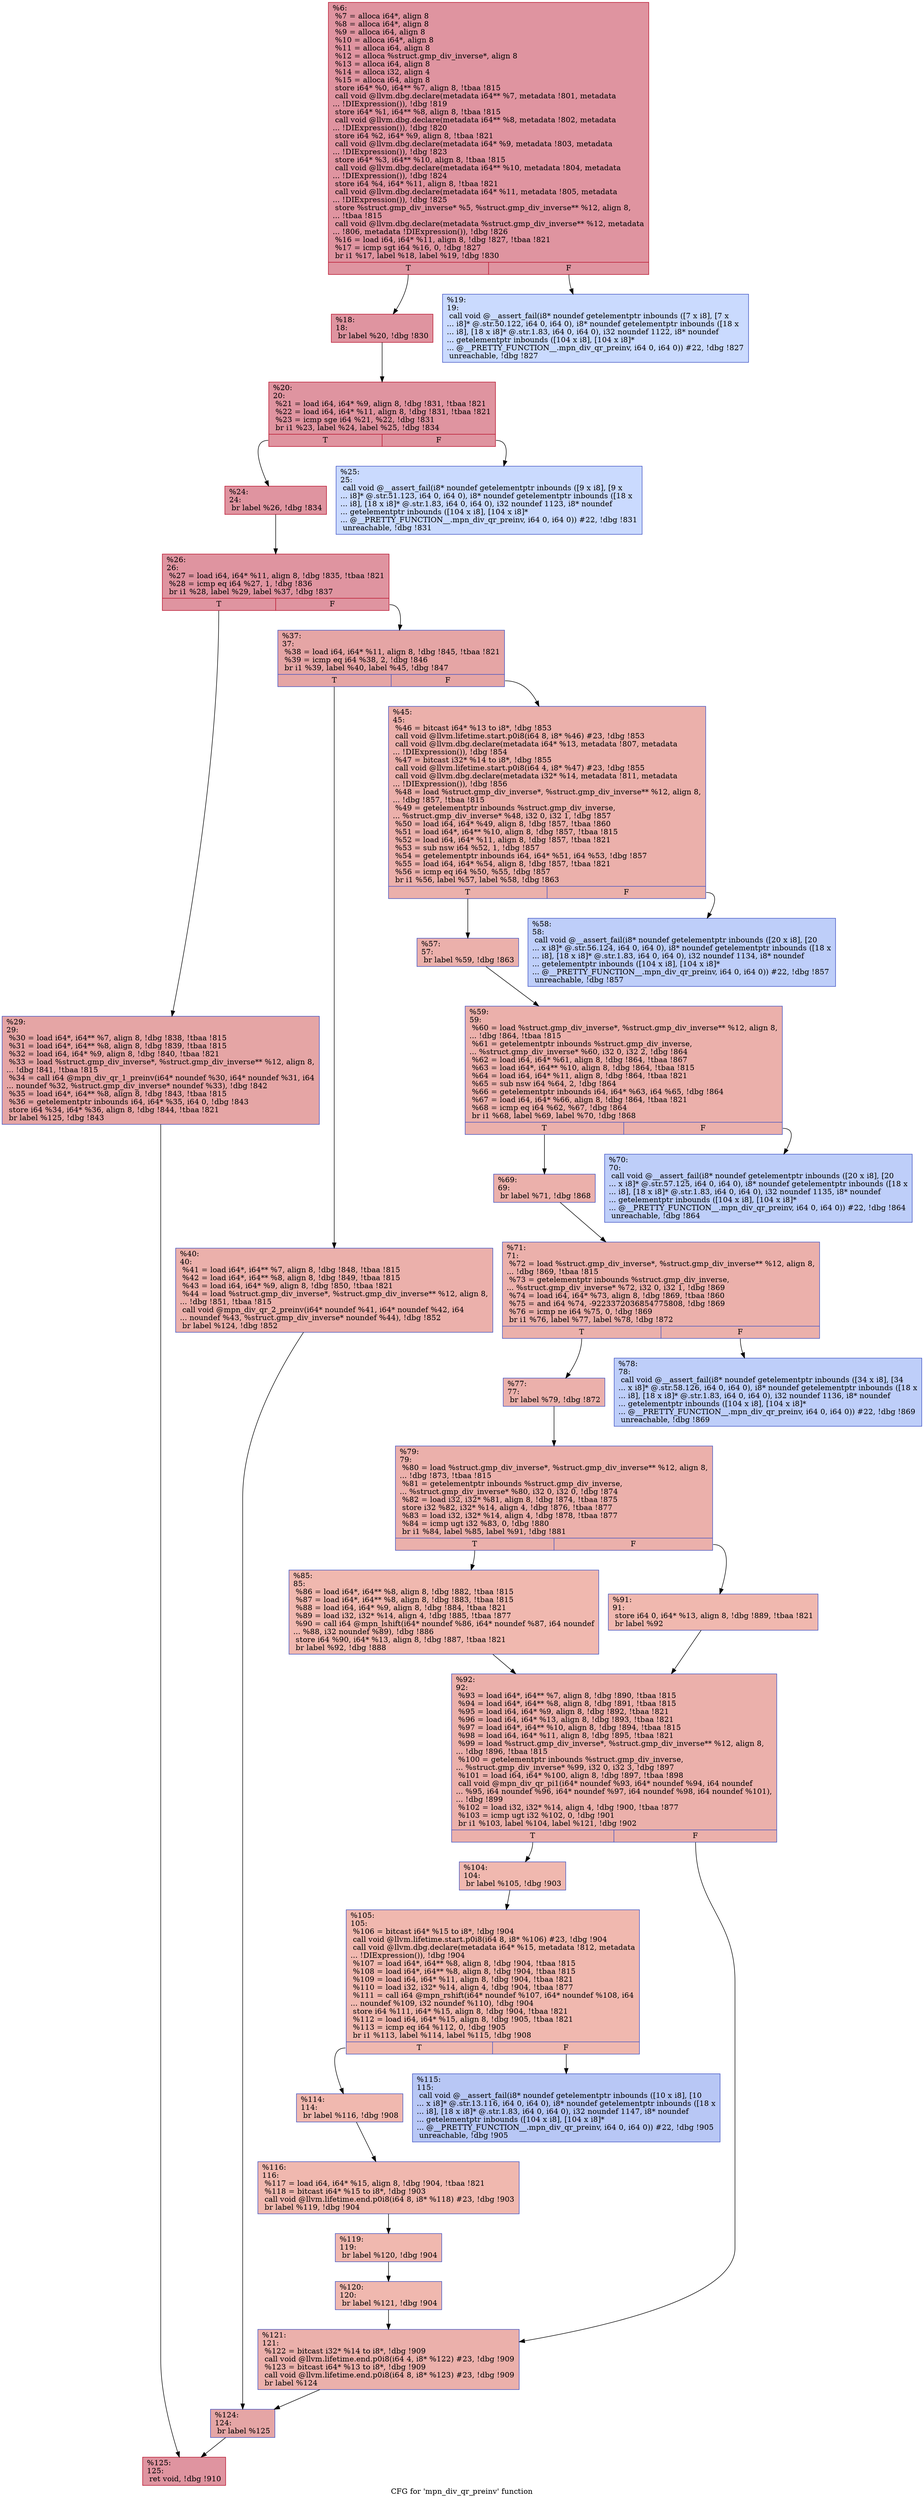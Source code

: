 digraph "CFG for 'mpn_div_qr_preinv' function" {
	label="CFG for 'mpn_div_qr_preinv' function";

	Node0x26e4210 [shape=record,color="#b70d28ff", style=filled, fillcolor="#b70d2870",label="{%6:\l  %7 = alloca i64*, align 8\l  %8 = alloca i64*, align 8\l  %9 = alloca i64, align 8\l  %10 = alloca i64*, align 8\l  %11 = alloca i64, align 8\l  %12 = alloca %struct.gmp_div_inverse*, align 8\l  %13 = alloca i64, align 8\l  %14 = alloca i32, align 4\l  %15 = alloca i64, align 8\l  store i64* %0, i64** %7, align 8, !tbaa !815\l  call void @llvm.dbg.declare(metadata i64** %7, metadata !801, metadata\l... !DIExpression()), !dbg !819\l  store i64* %1, i64** %8, align 8, !tbaa !815\l  call void @llvm.dbg.declare(metadata i64** %8, metadata !802, metadata\l... !DIExpression()), !dbg !820\l  store i64 %2, i64* %9, align 8, !tbaa !821\l  call void @llvm.dbg.declare(metadata i64* %9, metadata !803, metadata\l... !DIExpression()), !dbg !823\l  store i64* %3, i64** %10, align 8, !tbaa !815\l  call void @llvm.dbg.declare(metadata i64** %10, metadata !804, metadata\l... !DIExpression()), !dbg !824\l  store i64 %4, i64* %11, align 8, !tbaa !821\l  call void @llvm.dbg.declare(metadata i64* %11, metadata !805, metadata\l... !DIExpression()), !dbg !825\l  store %struct.gmp_div_inverse* %5, %struct.gmp_div_inverse** %12, align 8,\l... !tbaa !815\l  call void @llvm.dbg.declare(metadata %struct.gmp_div_inverse** %12, metadata\l... !806, metadata !DIExpression()), !dbg !826\l  %16 = load i64, i64* %11, align 8, !dbg !827, !tbaa !821\l  %17 = icmp sgt i64 %16, 0, !dbg !827\l  br i1 %17, label %18, label %19, !dbg !830\l|{<s0>T|<s1>F}}"];
	Node0x26e4210:s0 -> Node0x26e4370;
	Node0x26e4210:s1 -> Node0x26e43c0;
	Node0x26e4370 [shape=record,color="#b70d28ff", style=filled, fillcolor="#b70d2870",label="{%18:\l18:                                               \l  br label %20, !dbg !830\l}"];
	Node0x26e4370 -> Node0x26e4410;
	Node0x26e43c0 [shape=record,color="#3d50c3ff", style=filled, fillcolor="#88abfd70",label="{%19:\l19:                                               \l  call void @__assert_fail(i8* noundef getelementptr inbounds ([7 x i8], [7 x\l... i8]* @.str.50.122, i64 0, i64 0), i8* noundef getelementptr inbounds ([18 x\l... i8], [18 x i8]* @.str.1.83, i64 0, i64 0), i32 noundef 1122, i8* noundef\l... getelementptr inbounds ([104 x i8], [104 x i8]*\l... @__PRETTY_FUNCTION__.mpn_div_qr_preinv, i64 0, i64 0)) #22, !dbg !827\l  unreachable, !dbg !827\l}"];
	Node0x26e4410 [shape=record,color="#b70d28ff", style=filled, fillcolor="#b70d2870",label="{%20:\l20:                                               \l  %21 = load i64, i64* %9, align 8, !dbg !831, !tbaa !821\l  %22 = load i64, i64* %11, align 8, !dbg !831, !tbaa !821\l  %23 = icmp sge i64 %21, %22, !dbg !831\l  br i1 %23, label %24, label %25, !dbg !834\l|{<s0>T|<s1>F}}"];
	Node0x26e4410:s0 -> Node0x26e4460;
	Node0x26e4410:s1 -> Node0x26e44b0;
	Node0x26e4460 [shape=record,color="#b70d28ff", style=filled, fillcolor="#b70d2870",label="{%24:\l24:                                               \l  br label %26, !dbg !834\l}"];
	Node0x26e4460 -> Node0x26e4500;
	Node0x26e44b0 [shape=record,color="#3d50c3ff", style=filled, fillcolor="#88abfd70",label="{%25:\l25:                                               \l  call void @__assert_fail(i8* noundef getelementptr inbounds ([9 x i8], [9 x\l... i8]* @.str.51.123, i64 0, i64 0), i8* noundef getelementptr inbounds ([18 x\l... i8], [18 x i8]* @.str.1.83, i64 0, i64 0), i32 noundef 1123, i8* noundef\l... getelementptr inbounds ([104 x i8], [104 x i8]*\l... @__PRETTY_FUNCTION__.mpn_div_qr_preinv, i64 0, i64 0)) #22, !dbg !831\l  unreachable, !dbg !831\l}"];
	Node0x26e4500 [shape=record,color="#b70d28ff", style=filled, fillcolor="#b70d2870",label="{%26:\l26:                                               \l  %27 = load i64, i64* %11, align 8, !dbg !835, !tbaa !821\l  %28 = icmp eq i64 %27, 1, !dbg !836\l  br i1 %28, label %29, label %37, !dbg !837\l|{<s0>T|<s1>F}}"];
	Node0x26e4500:s0 -> Node0x26e4550;
	Node0x26e4500:s1 -> Node0x26e45a0;
	Node0x26e4550 [shape=record,color="#3d50c3ff", style=filled, fillcolor="#c5333470",label="{%29:\l29:                                               \l  %30 = load i64*, i64** %7, align 8, !dbg !838, !tbaa !815\l  %31 = load i64*, i64** %8, align 8, !dbg !839, !tbaa !815\l  %32 = load i64, i64* %9, align 8, !dbg !840, !tbaa !821\l  %33 = load %struct.gmp_div_inverse*, %struct.gmp_div_inverse** %12, align 8,\l... !dbg !841, !tbaa !815\l  %34 = call i64 @mpn_div_qr_1_preinv(i64* noundef %30, i64* noundef %31, i64\l... noundef %32, %struct.gmp_div_inverse* noundef %33), !dbg !842\l  %35 = load i64*, i64** %8, align 8, !dbg !843, !tbaa !815\l  %36 = getelementptr inbounds i64, i64* %35, i64 0, !dbg !843\l  store i64 %34, i64* %36, align 8, !dbg !844, !tbaa !821\l  br label %125, !dbg !843\l}"];
	Node0x26e4550 -> Node0x26e4d20;
	Node0x26e45a0 [shape=record,color="#3d50c3ff", style=filled, fillcolor="#c5333470",label="{%37:\l37:                                               \l  %38 = load i64, i64* %11, align 8, !dbg !845, !tbaa !821\l  %39 = icmp eq i64 %38, 2, !dbg !846\l  br i1 %39, label %40, label %45, !dbg !847\l|{<s0>T|<s1>F}}"];
	Node0x26e45a0:s0 -> Node0x26e45f0;
	Node0x26e45a0:s1 -> Node0x26e4640;
	Node0x26e45f0 [shape=record,color="#3d50c3ff", style=filled, fillcolor="#d24b4070",label="{%40:\l40:                                               \l  %41 = load i64*, i64** %7, align 8, !dbg !848, !tbaa !815\l  %42 = load i64*, i64** %8, align 8, !dbg !849, !tbaa !815\l  %43 = load i64, i64* %9, align 8, !dbg !850, !tbaa !821\l  %44 = load %struct.gmp_div_inverse*, %struct.gmp_div_inverse** %12, align 8,\l... !dbg !851, !tbaa !815\l  call void @mpn_div_qr_2_preinv(i64* noundef %41, i64* noundef %42, i64\l... noundef %43, %struct.gmp_div_inverse* noundef %44), !dbg !852\l  br label %124, !dbg !852\l}"];
	Node0x26e45f0 -> Node0x26e4cd0;
	Node0x26e4640 [shape=record,color="#3d50c3ff", style=filled, fillcolor="#d24b4070",label="{%45:\l45:                                               \l  %46 = bitcast i64* %13 to i8*, !dbg !853\l  call void @llvm.lifetime.start.p0i8(i64 8, i8* %46) #23, !dbg !853\l  call void @llvm.dbg.declare(metadata i64* %13, metadata !807, metadata\l... !DIExpression()), !dbg !854\l  %47 = bitcast i32* %14 to i8*, !dbg !855\l  call void @llvm.lifetime.start.p0i8(i64 4, i8* %47) #23, !dbg !855\l  call void @llvm.dbg.declare(metadata i32* %14, metadata !811, metadata\l... !DIExpression()), !dbg !856\l  %48 = load %struct.gmp_div_inverse*, %struct.gmp_div_inverse** %12, align 8,\l... !dbg !857, !tbaa !815\l  %49 = getelementptr inbounds %struct.gmp_div_inverse,\l... %struct.gmp_div_inverse* %48, i32 0, i32 1, !dbg !857\l  %50 = load i64, i64* %49, align 8, !dbg !857, !tbaa !860\l  %51 = load i64*, i64** %10, align 8, !dbg !857, !tbaa !815\l  %52 = load i64, i64* %11, align 8, !dbg !857, !tbaa !821\l  %53 = sub nsw i64 %52, 1, !dbg !857\l  %54 = getelementptr inbounds i64, i64* %51, i64 %53, !dbg !857\l  %55 = load i64, i64* %54, align 8, !dbg !857, !tbaa !821\l  %56 = icmp eq i64 %50, %55, !dbg !857\l  br i1 %56, label %57, label %58, !dbg !863\l|{<s0>T|<s1>F}}"];
	Node0x26e4640:s0 -> Node0x26e4690;
	Node0x26e4640:s1 -> Node0x26e46e0;
	Node0x26e4690 [shape=record,color="#3d50c3ff", style=filled, fillcolor="#d24b4070",label="{%57:\l57:                                               \l  br label %59, !dbg !863\l}"];
	Node0x26e4690 -> Node0x26e4730;
	Node0x26e46e0 [shape=record,color="#3d50c3ff", style=filled, fillcolor="#6c8ff170",label="{%58:\l58:                                               \l  call void @__assert_fail(i8* noundef getelementptr inbounds ([20 x i8], [20\l... x i8]* @.str.56.124, i64 0, i64 0), i8* noundef getelementptr inbounds ([18 x\l... i8], [18 x i8]* @.str.1.83, i64 0, i64 0), i32 noundef 1134, i8* noundef\l... getelementptr inbounds ([104 x i8], [104 x i8]*\l... @__PRETTY_FUNCTION__.mpn_div_qr_preinv, i64 0, i64 0)) #22, !dbg !857\l  unreachable, !dbg !857\l}"];
	Node0x26e4730 [shape=record,color="#3d50c3ff", style=filled, fillcolor="#d24b4070",label="{%59:\l59:                                               \l  %60 = load %struct.gmp_div_inverse*, %struct.gmp_div_inverse** %12, align 8,\l... !dbg !864, !tbaa !815\l  %61 = getelementptr inbounds %struct.gmp_div_inverse,\l... %struct.gmp_div_inverse* %60, i32 0, i32 2, !dbg !864\l  %62 = load i64, i64* %61, align 8, !dbg !864, !tbaa !867\l  %63 = load i64*, i64** %10, align 8, !dbg !864, !tbaa !815\l  %64 = load i64, i64* %11, align 8, !dbg !864, !tbaa !821\l  %65 = sub nsw i64 %64, 2, !dbg !864\l  %66 = getelementptr inbounds i64, i64* %63, i64 %65, !dbg !864\l  %67 = load i64, i64* %66, align 8, !dbg !864, !tbaa !821\l  %68 = icmp eq i64 %62, %67, !dbg !864\l  br i1 %68, label %69, label %70, !dbg !868\l|{<s0>T|<s1>F}}"];
	Node0x26e4730:s0 -> Node0x26e4780;
	Node0x26e4730:s1 -> Node0x26e47d0;
	Node0x26e4780 [shape=record,color="#3d50c3ff", style=filled, fillcolor="#d24b4070",label="{%69:\l69:                                               \l  br label %71, !dbg !868\l}"];
	Node0x26e4780 -> Node0x26e4820;
	Node0x26e47d0 [shape=record,color="#3d50c3ff", style=filled, fillcolor="#6c8ff170",label="{%70:\l70:                                               \l  call void @__assert_fail(i8* noundef getelementptr inbounds ([20 x i8], [20\l... x i8]* @.str.57.125, i64 0, i64 0), i8* noundef getelementptr inbounds ([18 x\l... i8], [18 x i8]* @.str.1.83, i64 0, i64 0), i32 noundef 1135, i8* noundef\l... getelementptr inbounds ([104 x i8], [104 x i8]*\l... @__PRETTY_FUNCTION__.mpn_div_qr_preinv, i64 0, i64 0)) #22, !dbg !864\l  unreachable, !dbg !864\l}"];
	Node0x26e4820 [shape=record,color="#3d50c3ff", style=filled, fillcolor="#d24b4070",label="{%71:\l71:                                               \l  %72 = load %struct.gmp_div_inverse*, %struct.gmp_div_inverse** %12, align 8,\l... !dbg !869, !tbaa !815\l  %73 = getelementptr inbounds %struct.gmp_div_inverse,\l... %struct.gmp_div_inverse* %72, i32 0, i32 1, !dbg !869\l  %74 = load i64, i64* %73, align 8, !dbg !869, !tbaa !860\l  %75 = and i64 %74, -9223372036854775808, !dbg !869\l  %76 = icmp ne i64 %75, 0, !dbg !869\l  br i1 %76, label %77, label %78, !dbg !872\l|{<s0>T|<s1>F}}"];
	Node0x26e4820:s0 -> Node0x26e4870;
	Node0x26e4820:s1 -> Node0x26e48c0;
	Node0x26e4870 [shape=record,color="#3d50c3ff", style=filled, fillcolor="#d24b4070",label="{%77:\l77:                                               \l  br label %79, !dbg !872\l}"];
	Node0x26e4870 -> Node0x26e4910;
	Node0x26e48c0 [shape=record,color="#3d50c3ff", style=filled, fillcolor="#6c8ff170",label="{%78:\l78:                                               \l  call void @__assert_fail(i8* noundef getelementptr inbounds ([34 x i8], [34\l... x i8]* @.str.58.126, i64 0, i64 0), i8* noundef getelementptr inbounds ([18 x\l... i8], [18 x i8]* @.str.1.83, i64 0, i64 0), i32 noundef 1136, i8* noundef\l... getelementptr inbounds ([104 x i8], [104 x i8]*\l... @__PRETTY_FUNCTION__.mpn_div_qr_preinv, i64 0, i64 0)) #22, !dbg !869\l  unreachable, !dbg !869\l}"];
	Node0x26e4910 [shape=record,color="#3d50c3ff", style=filled, fillcolor="#d24b4070",label="{%79:\l79:                                               \l  %80 = load %struct.gmp_div_inverse*, %struct.gmp_div_inverse** %12, align 8,\l... !dbg !873, !tbaa !815\l  %81 = getelementptr inbounds %struct.gmp_div_inverse,\l... %struct.gmp_div_inverse* %80, i32 0, i32 0, !dbg !874\l  %82 = load i32, i32* %81, align 8, !dbg !874, !tbaa !875\l  store i32 %82, i32* %14, align 4, !dbg !876, !tbaa !877\l  %83 = load i32, i32* %14, align 4, !dbg !878, !tbaa !877\l  %84 = icmp ugt i32 %83, 0, !dbg !880\l  br i1 %84, label %85, label %91, !dbg !881\l|{<s0>T|<s1>F}}"];
	Node0x26e4910:s0 -> Node0x26e4960;
	Node0x26e4910:s1 -> Node0x26e49b0;
	Node0x26e4960 [shape=record,color="#3d50c3ff", style=filled, fillcolor="#dc5d4a70",label="{%85:\l85:                                               \l  %86 = load i64*, i64** %8, align 8, !dbg !882, !tbaa !815\l  %87 = load i64*, i64** %8, align 8, !dbg !883, !tbaa !815\l  %88 = load i64, i64* %9, align 8, !dbg !884, !tbaa !821\l  %89 = load i32, i32* %14, align 4, !dbg !885, !tbaa !877\l  %90 = call i64 @mpn_lshift(i64* noundef %86, i64* noundef %87, i64 noundef\l... %88, i32 noundef %89), !dbg !886\l  store i64 %90, i64* %13, align 8, !dbg !887, !tbaa !821\l  br label %92, !dbg !888\l}"];
	Node0x26e4960 -> Node0x26e4a00;
	Node0x26e49b0 [shape=record,color="#3d50c3ff", style=filled, fillcolor="#dc5d4a70",label="{%91:\l91:                                               \l  store i64 0, i64* %13, align 8, !dbg !889, !tbaa !821\l  br label %92\l}"];
	Node0x26e49b0 -> Node0x26e4a00;
	Node0x26e4a00 [shape=record,color="#3d50c3ff", style=filled, fillcolor="#d24b4070",label="{%92:\l92:                                               \l  %93 = load i64*, i64** %7, align 8, !dbg !890, !tbaa !815\l  %94 = load i64*, i64** %8, align 8, !dbg !891, !tbaa !815\l  %95 = load i64, i64* %9, align 8, !dbg !892, !tbaa !821\l  %96 = load i64, i64* %13, align 8, !dbg !893, !tbaa !821\l  %97 = load i64*, i64** %10, align 8, !dbg !894, !tbaa !815\l  %98 = load i64, i64* %11, align 8, !dbg !895, !tbaa !821\l  %99 = load %struct.gmp_div_inverse*, %struct.gmp_div_inverse** %12, align 8,\l... !dbg !896, !tbaa !815\l  %100 = getelementptr inbounds %struct.gmp_div_inverse,\l... %struct.gmp_div_inverse* %99, i32 0, i32 3, !dbg !897\l  %101 = load i64, i64* %100, align 8, !dbg !897, !tbaa !898\l  call void @mpn_div_qr_pi1(i64* noundef %93, i64* noundef %94, i64 noundef\l... %95, i64 noundef %96, i64* noundef %97, i64 noundef %98, i64 noundef %101),\l... !dbg !899\l  %102 = load i32, i32* %14, align 4, !dbg !900, !tbaa !877\l  %103 = icmp ugt i32 %102, 0, !dbg !901\l  br i1 %103, label %104, label %121, !dbg !902\l|{<s0>T|<s1>F}}"];
	Node0x26e4a00:s0 -> Node0x26e4a50;
	Node0x26e4a00:s1 -> Node0x26e4c80;
	Node0x26e4a50 [shape=record,color="#3d50c3ff", style=filled, fillcolor="#dc5d4a70",label="{%104:\l104:                                              \l  br label %105, !dbg !903\l}"];
	Node0x26e4a50 -> Node0x26e4aa0;
	Node0x26e4aa0 [shape=record,color="#3d50c3ff", style=filled, fillcolor="#dc5d4a70",label="{%105:\l105:                                              \l  %106 = bitcast i64* %15 to i8*, !dbg !904\l  call void @llvm.lifetime.start.p0i8(i64 8, i8* %106) #23, !dbg !904\l  call void @llvm.dbg.declare(metadata i64* %15, metadata !812, metadata\l... !DIExpression()), !dbg !904\l  %107 = load i64*, i64** %8, align 8, !dbg !904, !tbaa !815\l  %108 = load i64*, i64** %8, align 8, !dbg !904, !tbaa !815\l  %109 = load i64, i64* %11, align 8, !dbg !904, !tbaa !821\l  %110 = load i32, i32* %14, align 4, !dbg !904, !tbaa !877\l  %111 = call i64 @mpn_rshift(i64* noundef %107, i64* noundef %108, i64\l... noundef %109, i32 noundef %110), !dbg !904\l  store i64 %111, i64* %15, align 8, !dbg !904, !tbaa !821\l  %112 = load i64, i64* %15, align 8, !dbg !905, !tbaa !821\l  %113 = icmp eq i64 %112, 0, !dbg !905\l  br i1 %113, label %114, label %115, !dbg !908\l|{<s0>T|<s1>F}}"];
	Node0x26e4aa0:s0 -> Node0x26e4af0;
	Node0x26e4aa0:s1 -> Node0x26e4b40;
	Node0x26e4af0 [shape=record,color="#3d50c3ff", style=filled, fillcolor="#dc5d4a70",label="{%114:\l114:                                              \l  br label %116, !dbg !908\l}"];
	Node0x26e4af0 -> Node0x26e4b90;
	Node0x26e4b40 [shape=record,color="#3d50c3ff", style=filled, fillcolor="#5f7fe870",label="{%115:\l115:                                              \l  call void @__assert_fail(i8* noundef getelementptr inbounds ([10 x i8], [10\l... x i8]* @.str.13.116, i64 0, i64 0), i8* noundef getelementptr inbounds ([18 x\l... i8], [18 x i8]* @.str.1.83, i64 0, i64 0), i32 noundef 1147, i8* noundef\l... getelementptr inbounds ([104 x i8], [104 x i8]*\l... @__PRETTY_FUNCTION__.mpn_div_qr_preinv, i64 0, i64 0)) #22, !dbg !905\l  unreachable, !dbg !905\l}"];
	Node0x26e4b90 [shape=record,color="#3d50c3ff", style=filled, fillcolor="#dc5d4a70",label="{%116:\l116:                                              \l  %117 = load i64, i64* %15, align 8, !dbg !904, !tbaa !821\l  %118 = bitcast i64* %15 to i8*, !dbg !903\l  call void @llvm.lifetime.end.p0i8(i64 8, i8* %118) #23, !dbg !903\l  br label %119, !dbg !904\l}"];
	Node0x26e4b90 -> Node0x26e4be0;
	Node0x26e4be0 [shape=record,color="#3d50c3ff", style=filled, fillcolor="#dc5d4a70",label="{%119:\l119:                                              \l  br label %120, !dbg !904\l}"];
	Node0x26e4be0 -> Node0x26e4c30;
	Node0x26e4c30 [shape=record,color="#3d50c3ff", style=filled, fillcolor="#dc5d4a70",label="{%120:\l120:                                              \l  br label %121, !dbg !904\l}"];
	Node0x26e4c30 -> Node0x26e4c80;
	Node0x26e4c80 [shape=record,color="#3d50c3ff", style=filled, fillcolor="#d24b4070",label="{%121:\l121:                                              \l  %122 = bitcast i32* %14 to i8*, !dbg !909\l  call void @llvm.lifetime.end.p0i8(i64 4, i8* %122) #23, !dbg !909\l  %123 = bitcast i64* %13 to i8*, !dbg !909\l  call void @llvm.lifetime.end.p0i8(i64 8, i8* %123) #23, !dbg !909\l  br label %124\l}"];
	Node0x26e4c80 -> Node0x26e4cd0;
	Node0x26e4cd0 [shape=record,color="#3d50c3ff", style=filled, fillcolor="#c5333470",label="{%124:\l124:                                              \l  br label %125\l}"];
	Node0x26e4cd0 -> Node0x26e4d20;
	Node0x26e4d20 [shape=record,color="#b70d28ff", style=filled, fillcolor="#b70d2870",label="{%125:\l125:                                              \l  ret void, !dbg !910\l}"];
}
